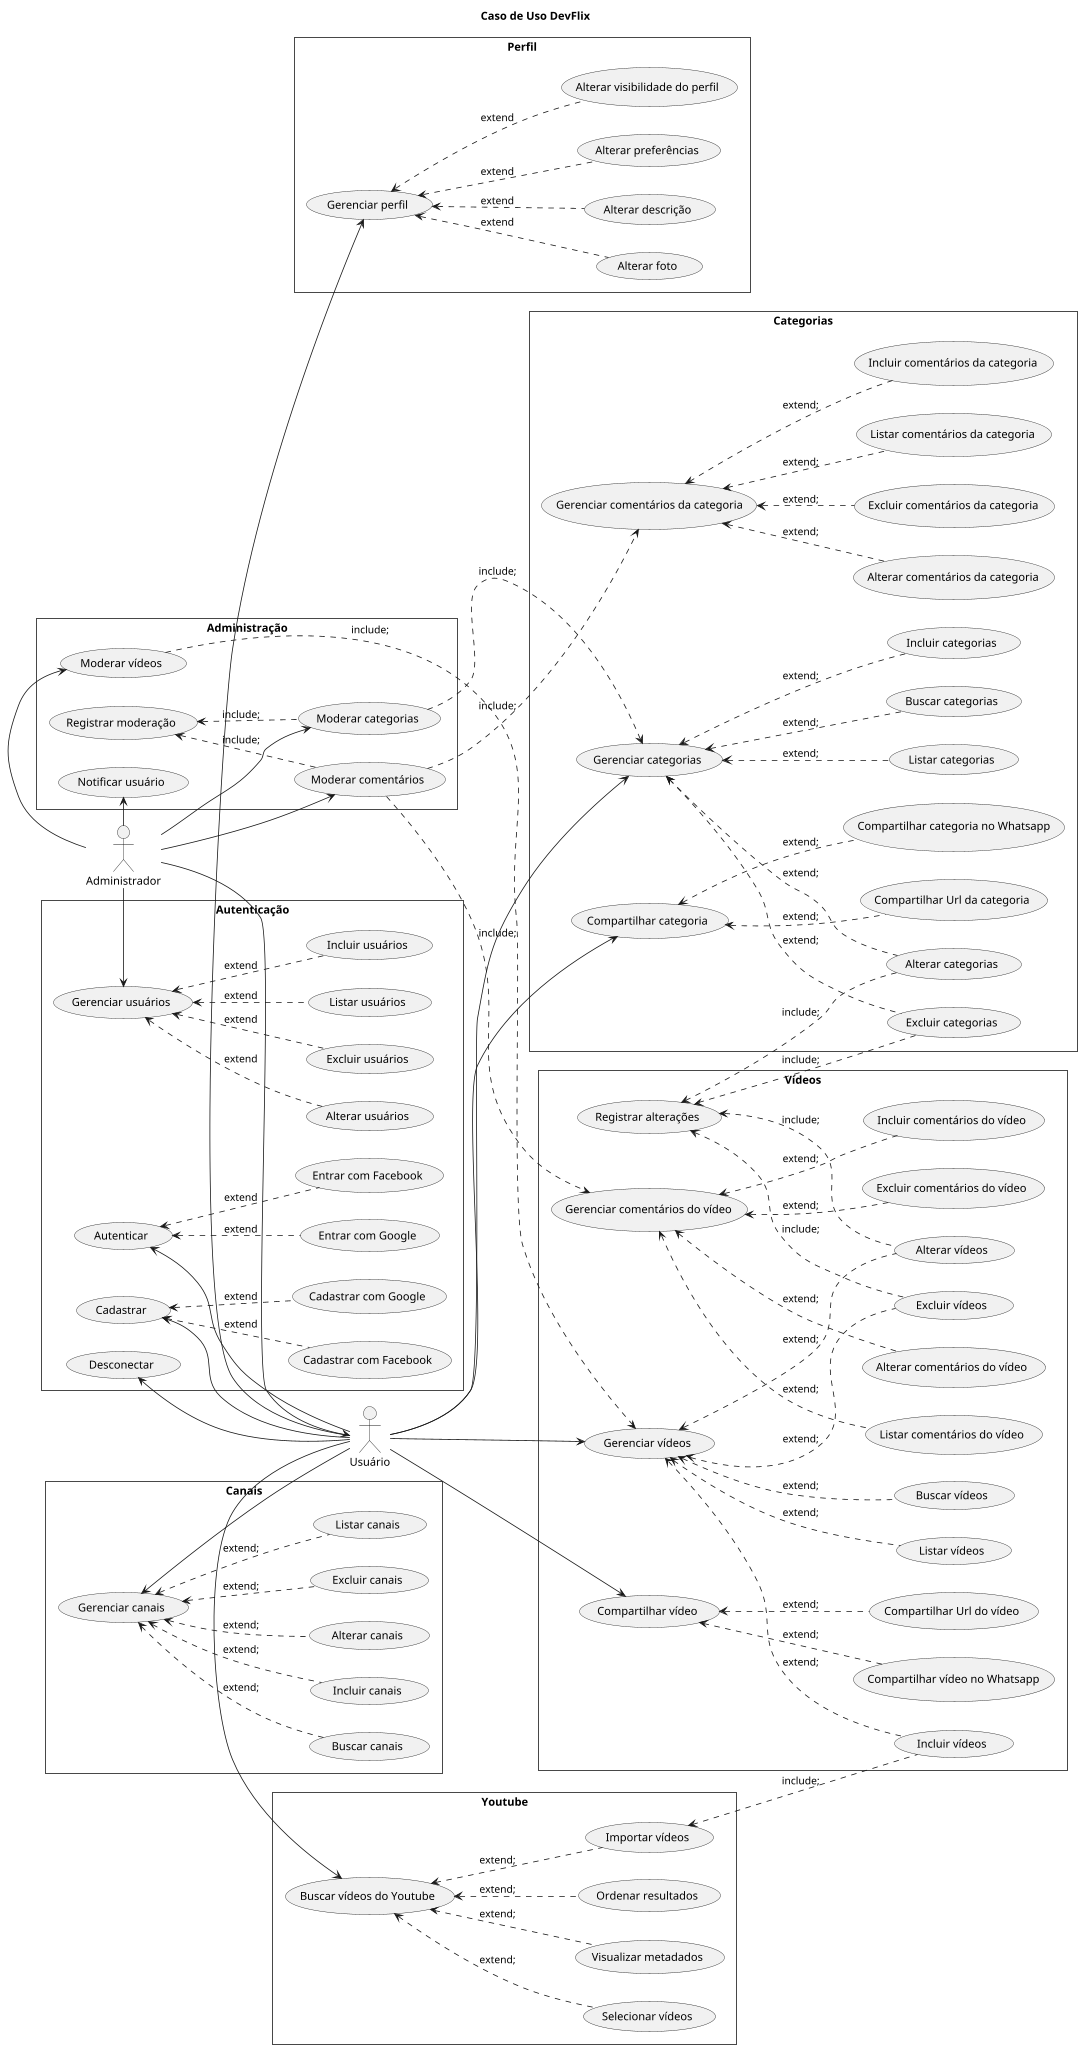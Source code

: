 @startuml DevFlix
title <b>Caso de Uso DevFlix</b>

left to right direction
skinparam Style strictuml
skinparam packageStyle rect
scale 2048 width
scale 2048 height

actor Usuário as USER
actor Administrador as ADMIN

ADMIN -down-> USER

package "Autenticação" {
    (Gerenciar usuários) as UC01
    (Incluir usuários) as UC02
    (Alterar usuários) as UC03
    (Excluir usuários) as UC04
    (Listar usuários) as UC05

    (Autenticar) as UC06
    (Entrar com Facebook) as UC07
    (Entrar com Google) as UC08
    (Desconectar) as UC09
    
    (Cadastrar) as UC10
    (Cadastrar com Google) as UC11
    (Cadastrar com Facebook) as UC12

    UC01 <.. UC05 : extend
    UC01 <.. UC04 : extend
    UC01 <.. UC03 : extend
    UC01 <.. UC02 : extend

    UC10 <.. UC11 : extend
    UC10 <.. UC12 : extend

    UC06 <.. UC07 : extend
    UC06 <.. UC08 : extend
    
    ADMIN -right-> UC01

    USER -up-> UC10
    USER -up-> UC06
    USER -down-> UC09
}

package "Canais" {
  (Gerenciar canais) as UC18
	(Incluir canais) as UC19
	(Alterar canais) as UC20
	(Excluir canais) as UC21
	(Listar canais) as UC22
	(Buscar canais) as UC23

    UC18 <.. UC19 : extend;
    UC18 <.. UC20 : extend;
    UC18 <.. UC21 : extend;
    UC18 <.. UC22 : extend;
    UC18 <.. UC23 : extend;

    USER -up-> UC18
}

package "Perfil" {
    (Gerenciar perfil) as UC13
    (Alterar foto) as UC14
    (Alterar descrição) as UC15
    (Alterar preferências) as UC16
    (Alterar visibilidade do perfil) as UC17
    
    UC13 <.. UC14 : extend
    UC13 <.. UC15 : extend
    UC13 <.. UC16 : extend
    UC13 <.. UC17 : extend

    USER -left-> UC13
}

package "Categorias" {
	(Gerenciar categorias) as UC24
	(Incluir categorias) as UC25
	(Alterar categorias) as UC26
	(Excluir categorias) as UC27
	(Listar categorias) as UC28
	(Buscar categorias) as UC29

  UC24 <.. UC25 : extend;
  UC24 <.. UC26 : extend;
  UC24 <.. UC27 : extend;
  UC24 <.. UC28 : extend;
  UC24 <.. UC29 : extend;

	(Compartilhar categoria) as UC30
	(Compartilhar Url da categoria) as UC31
	(Compartilhar categoria no Whatsapp) as UC32

  UC30 <.. UC31 : extend;
  UC30 <.. UC32 : extend;

  (Gerenciar comentários da categoria) as UC33
	(Incluir comentários da categoria) as UC34
	(Alterar comentários da categoria) as UC35
	(Excluir comentários da categoria) as UC36
	(Listar comentários da categoria) as UC37

  UC33 <.. UC34 : extend;
  UC33 <.. UC35 : extend;
  UC33 <.. UC36 : extend;
  UC33 <.. UC37 : extend;

  USER -right-> UC24
  USER -right-> UC30
}

package "Vídeos" {
	(Gerenciar vídeos) as UC38
	(Incluir vídeos) as UC39
	(Alterar vídeos) as UC40
	(Excluir vídeos) as UC41
	(Listar vídeos) as UC42
	(Buscar vídeos) as UC43
  
  UC38 <.. UC39 : extend;
  UC38 <.. UC40 : extend;
  UC38 <.. UC41 : extend;
  UC38 <.. UC42 : extend;
  UC38 <.. UC43 : extend;

	(Compartilhar vídeo) as UC44
  (Compartilhar Url do vídeo) as UC45
	(Compartilhar vídeo no Whatsapp) as UC46

  UC44 <.. UC45 : extend;
  UC44 <.. UC46 : extend;

	(Gerenciar comentários do vídeo) as UC47
	(Incluir comentários do vídeo) as UC48
	(Alterar comentários do vídeo) as UC49
	(Excluir comentários do vídeo) as UC50
	(Listar comentários do vídeo) as UC51

  UC47 <.. UC48 : extend;
  UC47 <.. UC49 : extend;
  UC47 <.. UC50 : extend;
  UC47 <.. UC51 : extend;

  USER -right-> UC38
  USER -right-> UC44

  (Registrar alterações) as UC61

  UC61 <.. UC40 : include;
  UC61 <.. UC41 : include;

}

package "Youtube" {
  (Buscar vídeos do Youtube) as UC52
  (Selecionar vídeos) as UC53
  (Visualizar metadados) as UC54
  (Ordenar resultados) as UC55
  (Importar vídeos) as UC56

  UC52 <.. UC53 : extend;
  UC52 <.. UC54 : extend;
  UC52 <.. UC55 : extend;
  UC52 <.. UC56 : extend;
  UC56 <.. UC39 : include;

  USER -right-> UC52
}

package "Administração" {
	(Moderar vídeos) as UC57
	(Moderar categorias) as UC58
	(Moderar comentários) as UC59
	(Notificar usuário) as UC60
  (Registrar moderação) as UC62

  UC58 ..> UC24 : include;
  UC57 ..> UC38 : include;
  UC59 ..> UC33 : include;
  UC59 ..> UC47 : include;

  ADMIN -left-> UC57
  ADMIN -down-> UC58
  ADMIN -down-> UC59
  ADMIN -left-> UC60

  UC61 <.. UC26 : include;
  UC61 <.. UC27 : include;

  UC62 <.. UC58 : include;
  UC62 <.. UC59 : include;
}

@enduml